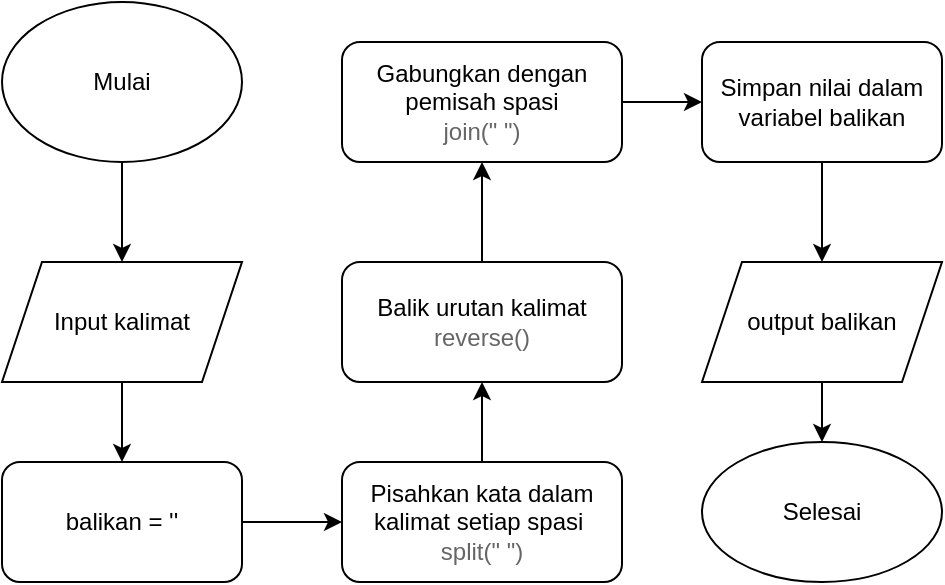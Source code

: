 <mxfile version="13.10.8" type="github">
  <diagram id="C5RBs43oDa-KdzZeNtuy" name="Page-1">
    <mxGraphModel dx="1019" dy="544" grid="1" gridSize="10" guides="1" tooltips="1" connect="1" arrows="1" fold="1" page="1" pageScale="1" pageWidth="827" pageHeight="1169" math="0" shadow="0">
      <root>
        <mxCell id="WIyWlLk6GJQsqaUBKTNV-0" />
        <mxCell id="WIyWlLk6GJQsqaUBKTNV-1" parent="WIyWlLk6GJQsqaUBKTNV-0" />
        <mxCell id="N7ikOKo4mURWOuuTpFyr-18" value="" style="edgeStyle=orthogonalEdgeStyle;rounded=0;orthogonalLoop=1;jettySize=auto;html=1;" edge="1" parent="WIyWlLk6GJQsqaUBKTNV-1" source="N7ikOKo4mURWOuuTpFyr-19" target="N7ikOKo4mURWOuuTpFyr-21">
          <mxGeometry relative="1" as="geometry" />
        </mxCell>
        <mxCell id="N7ikOKo4mURWOuuTpFyr-19" value="Mulai" style="ellipse;whiteSpace=wrap;html=1;" vertex="1" parent="WIyWlLk6GJQsqaUBKTNV-1">
          <mxGeometry x="60" y="110" width="120" height="80" as="geometry" />
        </mxCell>
        <mxCell id="N7ikOKo4mURWOuuTpFyr-20" value="" style="edgeStyle=orthogonalEdgeStyle;rounded=0;orthogonalLoop=1;jettySize=auto;html=1;" edge="1" parent="WIyWlLk6GJQsqaUBKTNV-1" source="N7ikOKo4mURWOuuTpFyr-21" target="N7ikOKo4mURWOuuTpFyr-23">
          <mxGeometry relative="1" as="geometry" />
        </mxCell>
        <mxCell id="N7ikOKo4mURWOuuTpFyr-21" value="Input kalimat" style="shape=parallelogram;perimeter=parallelogramPerimeter;whiteSpace=wrap;html=1;fixedSize=1;" vertex="1" parent="WIyWlLk6GJQsqaUBKTNV-1">
          <mxGeometry x="60" y="240" width="120" height="60" as="geometry" />
        </mxCell>
        <mxCell id="N7ikOKo4mURWOuuTpFyr-22" value="" style="edgeStyle=orthogonalEdgeStyle;rounded=0;orthogonalLoop=1;jettySize=auto;html=1;entryX=0;entryY=0.5;entryDx=0;entryDy=0;" edge="1" parent="WIyWlLk6GJQsqaUBKTNV-1" source="N7ikOKo4mURWOuuTpFyr-23" target="N7ikOKo4mURWOuuTpFyr-28">
          <mxGeometry relative="1" as="geometry">
            <mxPoint x="225.0" y="370" as="targetPoint" />
          </mxGeometry>
        </mxCell>
        <mxCell id="N7ikOKo4mURWOuuTpFyr-23" value="balikan = &#39;&#39;" style="rounded=1;whiteSpace=wrap;html=1;" vertex="1" parent="WIyWlLk6GJQsqaUBKTNV-1">
          <mxGeometry x="60" y="340" width="120" height="60" as="geometry" />
        </mxCell>
        <mxCell id="N7ikOKo4mURWOuuTpFyr-45" value="" style="edgeStyle=orthogonalEdgeStyle;rounded=0;orthogonalLoop=1;jettySize=auto;html=1;" edge="1" parent="WIyWlLk6GJQsqaUBKTNV-1" source="N7ikOKo4mURWOuuTpFyr-28" target="N7ikOKo4mURWOuuTpFyr-44">
          <mxGeometry relative="1" as="geometry" />
        </mxCell>
        <mxCell id="N7ikOKo4mURWOuuTpFyr-28" value="Pisahkan kata dalam kalimat setiap spasi&amp;nbsp;&lt;br&gt;&lt;font color=&quot;#666666&quot;&gt;split(&quot; &quot;)&lt;/font&gt;" style="rounded=1;whiteSpace=wrap;html=1;" vertex="1" parent="WIyWlLk6GJQsqaUBKTNV-1">
          <mxGeometry x="230" y="340" width="140" height="60" as="geometry" />
        </mxCell>
        <mxCell id="N7ikOKo4mURWOuuTpFyr-47" value="" style="edgeStyle=orthogonalEdgeStyle;rounded=0;orthogonalLoop=1;jettySize=auto;html=1;" edge="1" parent="WIyWlLk6GJQsqaUBKTNV-1" source="N7ikOKo4mURWOuuTpFyr-44" target="N7ikOKo4mURWOuuTpFyr-46">
          <mxGeometry relative="1" as="geometry" />
        </mxCell>
        <mxCell id="N7ikOKo4mURWOuuTpFyr-44" value="Balik urutan kalimat&lt;br&gt;&lt;font color=&quot;#666666&quot;&gt;reverse()&lt;/font&gt;" style="whiteSpace=wrap;html=1;rounded=1;" vertex="1" parent="WIyWlLk6GJQsqaUBKTNV-1">
          <mxGeometry x="230" y="240" width="140" height="60" as="geometry" />
        </mxCell>
        <mxCell id="N7ikOKo4mURWOuuTpFyr-49" value="" style="edgeStyle=orthogonalEdgeStyle;rounded=0;orthogonalLoop=1;jettySize=auto;html=1;" edge="1" parent="WIyWlLk6GJQsqaUBKTNV-1" source="N7ikOKo4mURWOuuTpFyr-46" target="N7ikOKo4mURWOuuTpFyr-48">
          <mxGeometry relative="1" as="geometry" />
        </mxCell>
        <mxCell id="N7ikOKo4mURWOuuTpFyr-46" value="Gabungkan dengan pemisah spasi&lt;br&gt;&lt;font color=&quot;#666666&quot;&gt;join(&quot; &quot;)&lt;/font&gt;" style="whiteSpace=wrap;html=1;rounded=1;" vertex="1" parent="WIyWlLk6GJQsqaUBKTNV-1">
          <mxGeometry x="230" y="130" width="140" height="60" as="geometry" />
        </mxCell>
        <mxCell id="N7ikOKo4mURWOuuTpFyr-52" value="" style="edgeStyle=orthogonalEdgeStyle;rounded=0;orthogonalLoop=1;jettySize=auto;html=1;" edge="1" parent="WIyWlLk6GJQsqaUBKTNV-1" source="N7ikOKo4mURWOuuTpFyr-48" target="N7ikOKo4mURWOuuTpFyr-50">
          <mxGeometry relative="1" as="geometry" />
        </mxCell>
        <mxCell id="N7ikOKo4mURWOuuTpFyr-48" value="Simpan nilai dalam variabel balikan" style="rounded=1;whiteSpace=wrap;html=1;" vertex="1" parent="WIyWlLk6GJQsqaUBKTNV-1">
          <mxGeometry x="410" y="130" width="120" height="60" as="geometry" />
        </mxCell>
        <mxCell id="N7ikOKo4mURWOuuTpFyr-53" value="" style="edgeStyle=orthogonalEdgeStyle;rounded=0;orthogonalLoop=1;jettySize=auto;html=1;" edge="1" parent="WIyWlLk6GJQsqaUBKTNV-1" source="N7ikOKo4mURWOuuTpFyr-50" target="N7ikOKo4mURWOuuTpFyr-51">
          <mxGeometry relative="1" as="geometry" />
        </mxCell>
        <mxCell id="N7ikOKo4mURWOuuTpFyr-50" value="output balikan" style="shape=parallelogram;perimeter=parallelogramPerimeter;whiteSpace=wrap;html=1;fixedSize=1;" vertex="1" parent="WIyWlLk6GJQsqaUBKTNV-1">
          <mxGeometry x="410" y="240" width="120" height="60" as="geometry" />
        </mxCell>
        <mxCell id="N7ikOKo4mURWOuuTpFyr-51" value="Selesai" style="ellipse;whiteSpace=wrap;html=1;" vertex="1" parent="WIyWlLk6GJQsqaUBKTNV-1">
          <mxGeometry x="410" y="330" width="120" height="70" as="geometry" />
        </mxCell>
      </root>
    </mxGraphModel>
  </diagram>
</mxfile>
